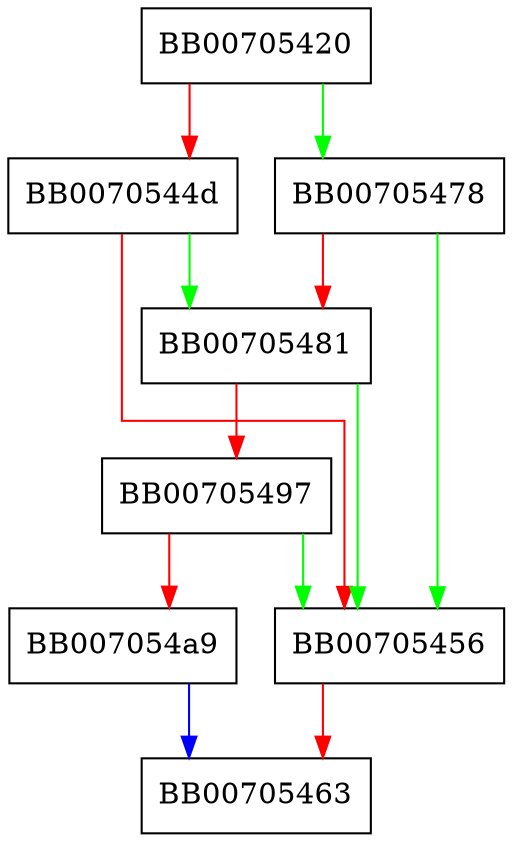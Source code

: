 digraph ossl_ccm_generic_auth_decrypt {
  node [shape="box"];
  graph [splines=ortho];
  BB00705420 -> BB00705478 [color="green"];
  BB00705420 -> BB0070544d [color="red"];
  BB0070544d -> BB00705481 [color="green"];
  BB0070544d -> BB00705456 [color="red"];
  BB00705456 -> BB00705463 [color="red"];
  BB00705478 -> BB00705456 [color="green"];
  BB00705478 -> BB00705481 [color="red"];
  BB00705481 -> BB00705456 [color="green"];
  BB00705481 -> BB00705497 [color="red"];
  BB00705497 -> BB00705456 [color="green"];
  BB00705497 -> BB007054a9 [color="red"];
  BB007054a9 -> BB00705463 [color="blue"];
}